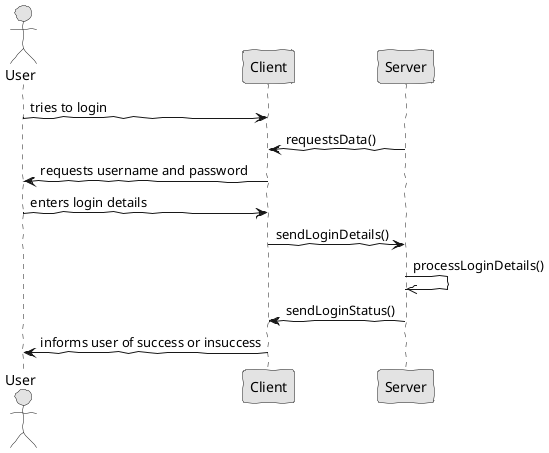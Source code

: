 @startuml  analysis.png
skinparam handwritten true
skinparam monochrome true
skinparam packageStyle rect
skinparam defaultFontName FG Virgil
skinparam shadowing false

actor User

User ->Client : tries to login
Client<-Server : requestsData()
Client->User   : requests username and password
User->Client   : enters login details
Client->Server : sendLoginDetails()
Server->>Server : processLoginDetails()
Server->Client : sendLoginStatus()
Client->User   : informs user of success or insuccess

@enduml